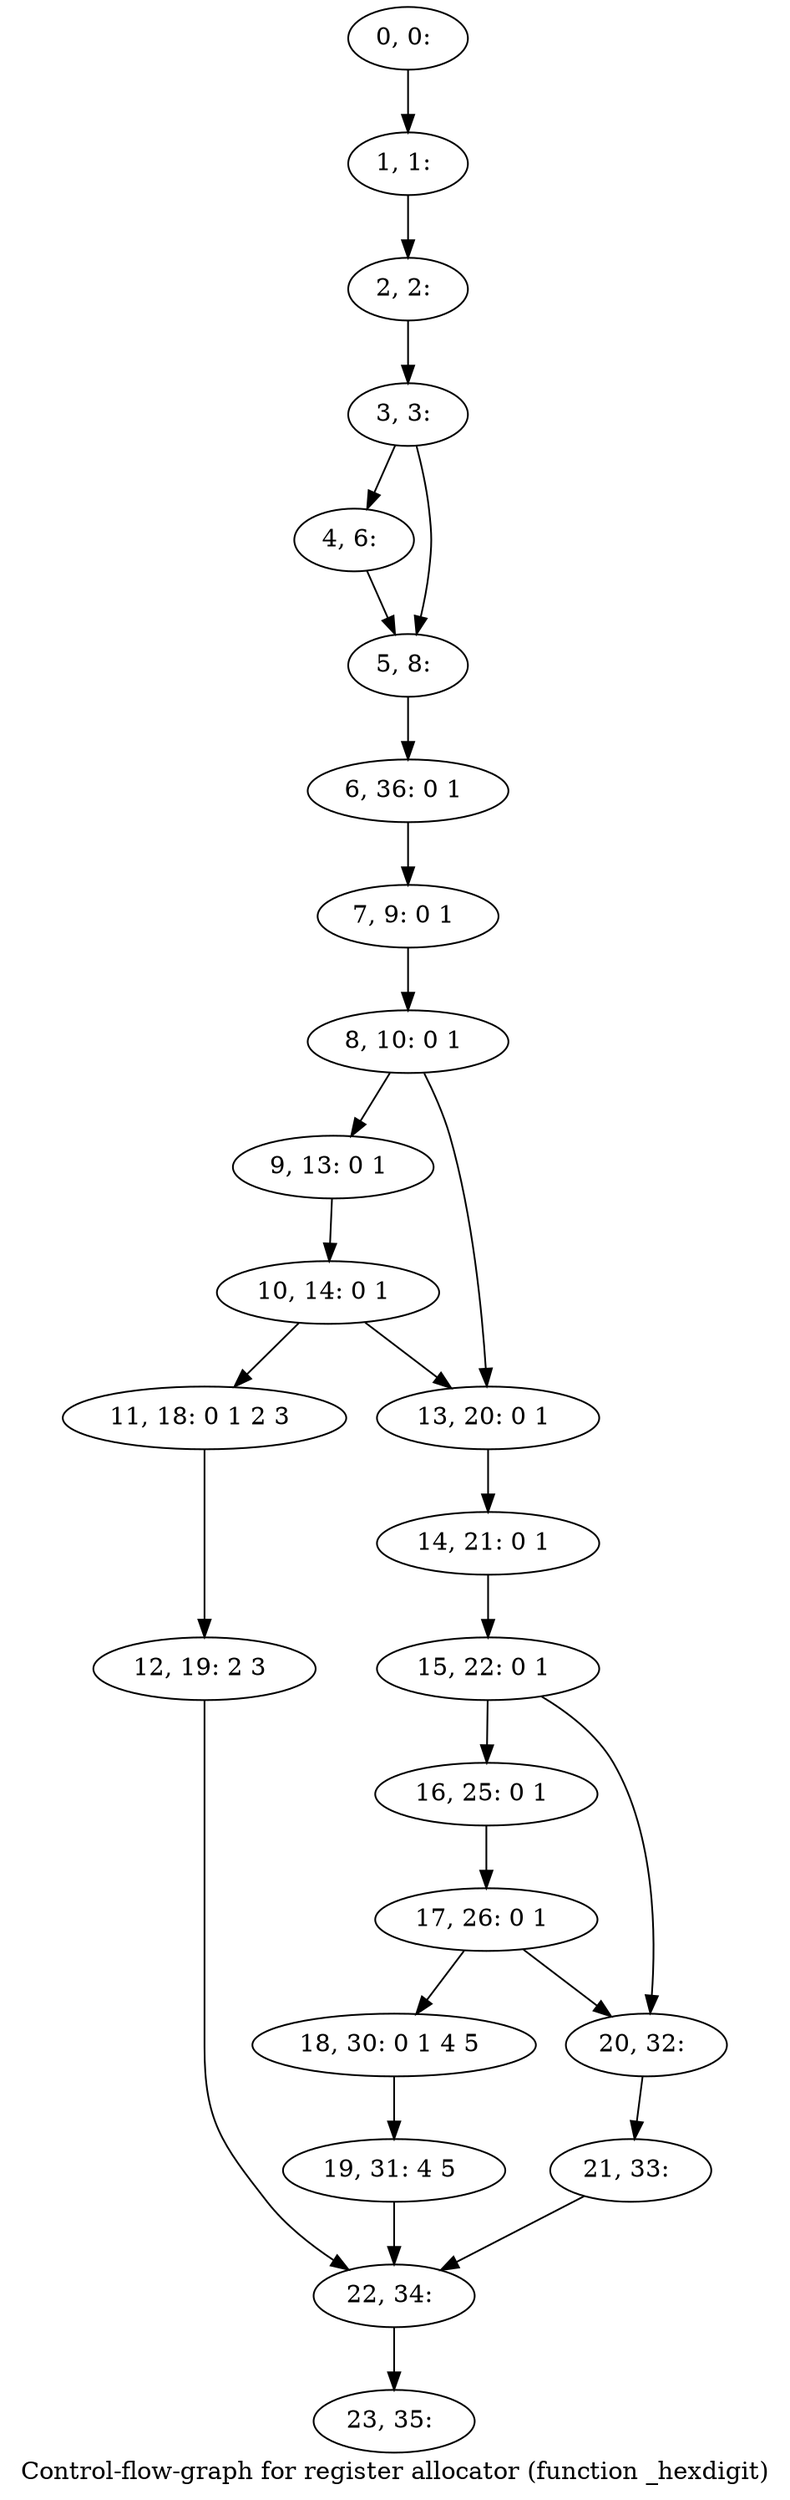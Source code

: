digraph G {
graph [label="Control-flow-graph for register allocator (function _hexdigit)"]
0[label="0, 0: "];
1[label="1, 1: "];
2[label="2, 2: "];
3[label="3, 3: "];
4[label="4, 6: "];
5[label="5, 8: "];
6[label="6, 36: 0 1 "];
7[label="7, 9: 0 1 "];
8[label="8, 10: 0 1 "];
9[label="9, 13: 0 1 "];
10[label="10, 14: 0 1 "];
11[label="11, 18: 0 1 2 3 "];
12[label="12, 19: 2 3 "];
13[label="13, 20: 0 1 "];
14[label="14, 21: 0 1 "];
15[label="15, 22: 0 1 "];
16[label="16, 25: 0 1 "];
17[label="17, 26: 0 1 "];
18[label="18, 30: 0 1 4 5 "];
19[label="19, 31: 4 5 "];
20[label="20, 32: "];
21[label="21, 33: "];
22[label="22, 34: "];
23[label="23, 35: "];
0->1 ;
1->2 ;
2->3 ;
3->4 ;
3->5 ;
4->5 ;
5->6 ;
6->7 ;
7->8 ;
8->9 ;
8->13 ;
9->10 ;
10->11 ;
10->13 ;
11->12 ;
12->22 ;
13->14 ;
14->15 ;
15->16 ;
15->20 ;
16->17 ;
17->18 ;
17->20 ;
18->19 ;
19->22 ;
20->21 ;
21->22 ;
22->23 ;
}
